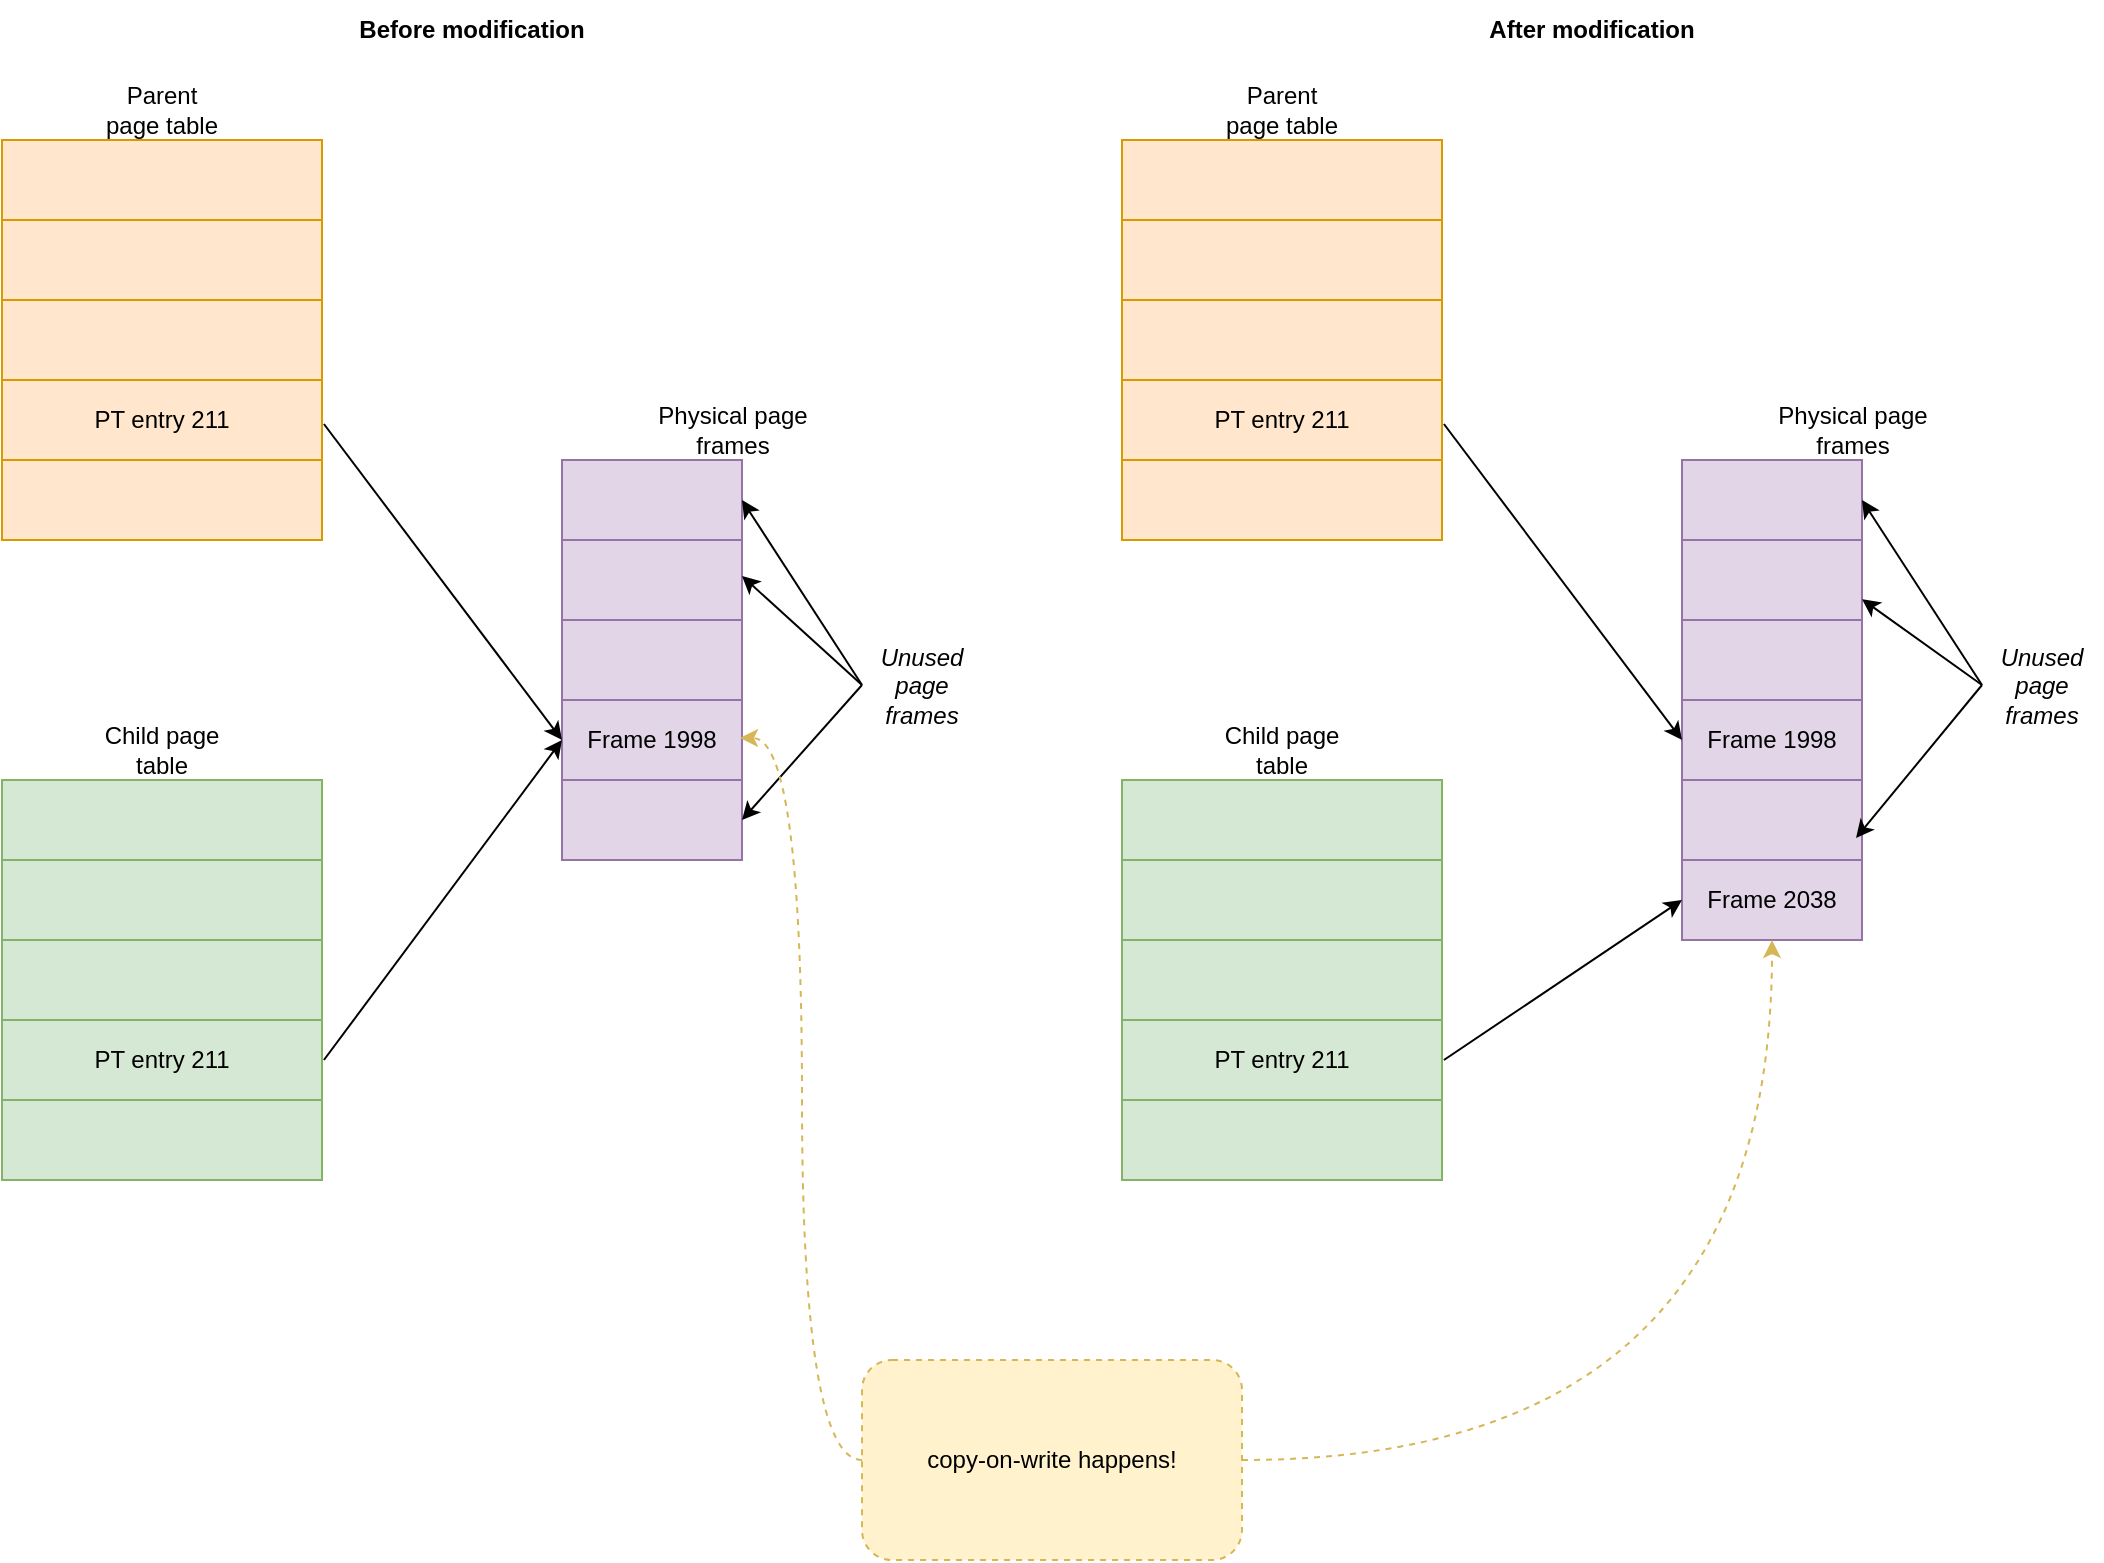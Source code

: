 <mxfile version="26.2.14">
  <diagram name="Page-1" id="RjNoj4WqriDsWquUkHgH">
    <mxGraphModel dx="1356" dy="763" grid="1" gridSize="10" guides="1" tooltips="1" connect="1" arrows="1" fold="1" page="1" pageScale="1" pageWidth="850" pageHeight="1100" math="0" shadow="0">
      <root>
        <mxCell id="0" />
        <mxCell id="1" parent="0" />
        <mxCell id="ZHRiyKU-RDJAzfcE0JTG-2" value="" style="shape=table;startSize=0;container=1;collapsible=0;childLayout=tableLayout;fillColor=#ffe6cc;strokeColor=#d79b00;" vertex="1" parent="1">
          <mxGeometry x="40" y="120" width="160" height="200" as="geometry" />
        </mxCell>
        <mxCell id="ZHRiyKU-RDJAzfcE0JTG-3" value="" style="shape=tableRow;horizontal=0;startSize=0;swimlaneHead=0;swimlaneBody=0;strokeColor=inherit;top=0;left=0;bottom=0;right=0;collapsible=0;dropTarget=0;fillColor=none;points=[[0,0.5],[1,0.5]];portConstraint=eastwest;" vertex="1" parent="ZHRiyKU-RDJAzfcE0JTG-2">
          <mxGeometry width="160" height="40" as="geometry" />
        </mxCell>
        <mxCell id="ZHRiyKU-RDJAzfcE0JTG-4" value="" style="shape=partialRectangle;html=1;whiteSpace=wrap;connectable=0;strokeColor=inherit;overflow=hidden;fillColor=none;top=0;left=0;bottom=0;right=0;pointerEvents=1;" vertex="1" parent="ZHRiyKU-RDJAzfcE0JTG-3">
          <mxGeometry width="160" height="40" as="geometry">
            <mxRectangle width="160" height="40" as="alternateBounds" />
          </mxGeometry>
        </mxCell>
        <mxCell id="ZHRiyKU-RDJAzfcE0JTG-5" value="" style="shape=tableRow;horizontal=0;startSize=0;swimlaneHead=0;swimlaneBody=0;strokeColor=inherit;top=0;left=0;bottom=0;right=0;collapsible=0;dropTarget=0;fillColor=none;points=[[0,0.5],[1,0.5]];portConstraint=eastwest;" vertex="1" parent="ZHRiyKU-RDJAzfcE0JTG-2">
          <mxGeometry y="40" width="160" height="40" as="geometry" />
        </mxCell>
        <mxCell id="ZHRiyKU-RDJAzfcE0JTG-6" value="" style="shape=partialRectangle;html=1;whiteSpace=wrap;connectable=0;strokeColor=inherit;overflow=hidden;fillColor=none;top=0;left=0;bottom=0;right=0;pointerEvents=1;" vertex="1" parent="ZHRiyKU-RDJAzfcE0JTG-5">
          <mxGeometry width="160" height="40" as="geometry">
            <mxRectangle width="160" height="40" as="alternateBounds" />
          </mxGeometry>
        </mxCell>
        <mxCell id="ZHRiyKU-RDJAzfcE0JTG-7" value="" style="shape=tableRow;horizontal=0;startSize=0;swimlaneHead=0;swimlaneBody=0;strokeColor=inherit;top=0;left=0;bottom=0;right=0;collapsible=0;dropTarget=0;fillColor=none;points=[[0,0.5],[1,0.5]];portConstraint=eastwest;" vertex="1" parent="ZHRiyKU-RDJAzfcE0JTG-2">
          <mxGeometry y="80" width="160" height="40" as="geometry" />
        </mxCell>
        <mxCell id="ZHRiyKU-RDJAzfcE0JTG-8" value="" style="shape=partialRectangle;html=1;whiteSpace=wrap;connectable=0;strokeColor=inherit;overflow=hidden;fillColor=none;top=0;left=0;bottom=0;right=0;pointerEvents=1;" vertex="1" parent="ZHRiyKU-RDJAzfcE0JTG-7">
          <mxGeometry width="160" height="40" as="geometry">
            <mxRectangle width="160" height="40" as="alternateBounds" />
          </mxGeometry>
        </mxCell>
        <mxCell id="ZHRiyKU-RDJAzfcE0JTG-9" value="" style="shape=tableRow;horizontal=0;startSize=0;swimlaneHead=0;swimlaneBody=0;strokeColor=inherit;top=0;left=0;bottom=0;right=0;collapsible=0;dropTarget=0;fillColor=none;points=[[0,0.5],[1,0.5]];portConstraint=eastwest;" vertex="1" parent="ZHRiyKU-RDJAzfcE0JTG-2">
          <mxGeometry y="120" width="160" height="40" as="geometry" />
        </mxCell>
        <mxCell id="ZHRiyKU-RDJAzfcE0JTG-10" value="PT entry 211" style="shape=partialRectangle;html=1;whiteSpace=wrap;connectable=0;strokeColor=inherit;overflow=hidden;fillColor=none;top=0;left=0;bottom=0;right=0;pointerEvents=1;" vertex="1" parent="ZHRiyKU-RDJAzfcE0JTG-9">
          <mxGeometry width="160" height="40" as="geometry">
            <mxRectangle width="160" height="40" as="alternateBounds" />
          </mxGeometry>
        </mxCell>
        <mxCell id="ZHRiyKU-RDJAzfcE0JTG-11" value="" style="shape=tableRow;horizontal=0;startSize=0;swimlaneHead=0;swimlaneBody=0;strokeColor=inherit;top=0;left=0;bottom=0;right=0;collapsible=0;dropTarget=0;fillColor=none;points=[[0,0.5],[1,0.5]];portConstraint=eastwest;" vertex="1" parent="ZHRiyKU-RDJAzfcE0JTG-2">
          <mxGeometry y="160" width="160" height="40" as="geometry" />
        </mxCell>
        <mxCell id="ZHRiyKU-RDJAzfcE0JTG-12" value="" style="shape=partialRectangle;html=1;whiteSpace=wrap;connectable=0;strokeColor=inherit;overflow=hidden;fillColor=none;top=0;left=0;bottom=0;right=0;pointerEvents=1;" vertex="1" parent="ZHRiyKU-RDJAzfcE0JTG-11">
          <mxGeometry width="160" height="40" as="geometry">
            <mxRectangle width="160" height="40" as="alternateBounds" />
          </mxGeometry>
        </mxCell>
        <mxCell id="ZHRiyKU-RDJAzfcE0JTG-13" value="Parent page table" style="text;html=1;align=center;verticalAlign=middle;whiteSpace=wrap;rounded=0;" vertex="1" parent="1">
          <mxGeometry x="90" y="90" width="60" height="30" as="geometry" />
        </mxCell>
        <mxCell id="ZHRiyKU-RDJAzfcE0JTG-14" value="" style="shape=table;startSize=0;container=1;collapsible=0;childLayout=tableLayout;fillColor=#d5e8d4;strokeColor=#82b366;" vertex="1" parent="1">
          <mxGeometry x="40" y="440" width="160" height="200" as="geometry" />
        </mxCell>
        <mxCell id="ZHRiyKU-RDJAzfcE0JTG-15" value="" style="shape=tableRow;horizontal=0;startSize=0;swimlaneHead=0;swimlaneBody=0;strokeColor=inherit;top=0;left=0;bottom=0;right=0;collapsible=0;dropTarget=0;fillColor=none;points=[[0,0.5],[1,0.5]];portConstraint=eastwest;" vertex="1" parent="ZHRiyKU-RDJAzfcE0JTG-14">
          <mxGeometry width="160" height="40" as="geometry" />
        </mxCell>
        <mxCell id="ZHRiyKU-RDJAzfcE0JTG-16" value="" style="shape=partialRectangle;html=1;whiteSpace=wrap;connectable=0;strokeColor=inherit;overflow=hidden;fillColor=none;top=0;left=0;bottom=0;right=0;pointerEvents=1;" vertex="1" parent="ZHRiyKU-RDJAzfcE0JTG-15">
          <mxGeometry width="160" height="40" as="geometry">
            <mxRectangle width="160" height="40" as="alternateBounds" />
          </mxGeometry>
        </mxCell>
        <mxCell id="ZHRiyKU-RDJAzfcE0JTG-17" value="" style="shape=tableRow;horizontal=0;startSize=0;swimlaneHead=0;swimlaneBody=0;strokeColor=inherit;top=0;left=0;bottom=0;right=0;collapsible=0;dropTarget=0;fillColor=none;points=[[0,0.5],[1,0.5]];portConstraint=eastwest;" vertex="1" parent="ZHRiyKU-RDJAzfcE0JTG-14">
          <mxGeometry y="40" width="160" height="40" as="geometry" />
        </mxCell>
        <mxCell id="ZHRiyKU-RDJAzfcE0JTG-18" value="" style="shape=partialRectangle;html=1;whiteSpace=wrap;connectable=0;strokeColor=inherit;overflow=hidden;fillColor=none;top=0;left=0;bottom=0;right=0;pointerEvents=1;" vertex="1" parent="ZHRiyKU-RDJAzfcE0JTG-17">
          <mxGeometry width="160" height="40" as="geometry">
            <mxRectangle width="160" height="40" as="alternateBounds" />
          </mxGeometry>
        </mxCell>
        <mxCell id="ZHRiyKU-RDJAzfcE0JTG-19" value="" style="shape=tableRow;horizontal=0;startSize=0;swimlaneHead=0;swimlaneBody=0;strokeColor=inherit;top=0;left=0;bottom=0;right=0;collapsible=0;dropTarget=0;fillColor=none;points=[[0,0.5],[1,0.5]];portConstraint=eastwest;" vertex="1" parent="ZHRiyKU-RDJAzfcE0JTG-14">
          <mxGeometry y="80" width="160" height="40" as="geometry" />
        </mxCell>
        <mxCell id="ZHRiyKU-RDJAzfcE0JTG-20" value="" style="shape=partialRectangle;html=1;whiteSpace=wrap;connectable=0;strokeColor=inherit;overflow=hidden;fillColor=none;top=0;left=0;bottom=0;right=0;pointerEvents=1;" vertex="1" parent="ZHRiyKU-RDJAzfcE0JTG-19">
          <mxGeometry width="160" height="40" as="geometry">
            <mxRectangle width="160" height="40" as="alternateBounds" />
          </mxGeometry>
        </mxCell>
        <mxCell id="ZHRiyKU-RDJAzfcE0JTG-21" value="" style="shape=tableRow;horizontal=0;startSize=0;swimlaneHead=0;swimlaneBody=0;strokeColor=inherit;top=0;left=0;bottom=0;right=0;collapsible=0;dropTarget=0;fillColor=none;points=[[0,0.5],[1,0.5]];portConstraint=eastwest;" vertex="1" parent="ZHRiyKU-RDJAzfcE0JTG-14">
          <mxGeometry y="120" width="160" height="40" as="geometry" />
        </mxCell>
        <mxCell id="ZHRiyKU-RDJAzfcE0JTG-22" value="PT entry 211" style="shape=partialRectangle;html=1;whiteSpace=wrap;connectable=0;strokeColor=inherit;overflow=hidden;fillColor=none;top=0;left=0;bottom=0;right=0;pointerEvents=1;" vertex="1" parent="ZHRiyKU-RDJAzfcE0JTG-21">
          <mxGeometry width="160" height="40" as="geometry">
            <mxRectangle width="160" height="40" as="alternateBounds" />
          </mxGeometry>
        </mxCell>
        <mxCell id="ZHRiyKU-RDJAzfcE0JTG-23" value="" style="shape=tableRow;horizontal=0;startSize=0;swimlaneHead=0;swimlaneBody=0;strokeColor=inherit;top=0;left=0;bottom=0;right=0;collapsible=0;dropTarget=0;fillColor=none;points=[[0,0.5],[1,0.5]];portConstraint=eastwest;" vertex="1" parent="ZHRiyKU-RDJAzfcE0JTG-14">
          <mxGeometry y="160" width="160" height="40" as="geometry" />
        </mxCell>
        <mxCell id="ZHRiyKU-RDJAzfcE0JTG-24" value="" style="shape=partialRectangle;html=1;whiteSpace=wrap;connectable=0;strokeColor=inherit;overflow=hidden;fillColor=none;top=0;left=0;bottom=0;right=0;pointerEvents=1;" vertex="1" parent="ZHRiyKU-RDJAzfcE0JTG-23">
          <mxGeometry width="160" height="40" as="geometry">
            <mxRectangle width="160" height="40" as="alternateBounds" />
          </mxGeometry>
        </mxCell>
        <mxCell id="ZHRiyKU-RDJAzfcE0JTG-25" value="Child page table" style="text;html=1;align=center;verticalAlign=middle;whiteSpace=wrap;rounded=0;" vertex="1" parent="1">
          <mxGeometry x="90" y="410" width="60" height="30" as="geometry" />
        </mxCell>
        <mxCell id="ZHRiyKU-RDJAzfcE0JTG-26" value="" style="shape=table;startSize=0;container=1;collapsible=0;childLayout=tableLayout;fillColor=#e1d5e7;strokeColor=#9673a6;" vertex="1" parent="1">
          <mxGeometry x="320" y="280" width="90" height="200" as="geometry" />
        </mxCell>
        <mxCell id="ZHRiyKU-RDJAzfcE0JTG-27" value="" style="shape=tableRow;horizontal=0;startSize=0;swimlaneHead=0;swimlaneBody=0;strokeColor=inherit;top=0;left=0;bottom=0;right=0;collapsible=0;dropTarget=0;fillColor=none;points=[[0,0.5],[1,0.5]];portConstraint=eastwest;" vertex="1" parent="ZHRiyKU-RDJAzfcE0JTG-26">
          <mxGeometry width="90" height="40" as="geometry" />
        </mxCell>
        <mxCell id="ZHRiyKU-RDJAzfcE0JTG-28" value="" style="shape=partialRectangle;html=1;whiteSpace=wrap;connectable=0;strokeColor=inherit;overflow=hidden;fillColor=none;top=0;left=0;bottom=0;right=0;pointerEvents=1;" vertex="1" parent="ZHRiyKU-RDJAzfcE0JTG-27">
          <mxGeometry width="90" height="40" as="geometry">
            <mxRectangle width="90" height="40" as="alternateBounds" />
          </mxGeometry>
        </mxCell>
        <mxCell id="ZHRiyKU-RDJAzfcE0JTG-29" value="" style="shape=tableRow;horizontal=0;startSize=0;swimlaneHead=0;swimlaneBody=0;strokeColor=inherit;top=0;left=0;bottom=0;right=0;collapsible=0;dropTarget=0;fillColor=none;points=[[0,0.5],[1,0.5]];portConstraint=eastwest;" vertex="1" parent="ZHRiyKU-RDJAzfcE0JTG-26">
          <mxGeometry y="40" width="90" height="40" as="geometry" />
        </mxCell>
        <mxCell id="ZHRiyKU-RDJAzfcE0JTG-30" value="" style="shape=partialRectangle;html=1;whiteSpace=wrap;connectable=0;strokeColor=inherit;overflow=hidden;fillColor=none;top=0;left=0;bottom=0;right=0;pointerEvents=1;" vertex="1" parent="ZHRiyKU-RDJAzfcE0JTG-29">
          <mxGeometry width="90" height="40" as="geometry">
            <mxRectangle width="90" height="40" as="alternateBounds" />
          </mxGeometry>
        </mxCell>
        <mxCell id="ZHRiyKU-RDJAzfcE0JTG-31" value="" style="shape=tableRow;horizontal=0;startSize=0;swimlaneHead=0;swimlaneBody=0;strokeColor=inherit;top=0;left=0;bottom=0;right=0;collapsible=0;dropTarget=0;fillColor=none;points=[[0,0.5],[1,0.5]];portConstraint=eastwest;" vertex="1" parent="ZHRiyKU-RDJAzfcE0JTG-26">
          <mxGeometry y="80" width="90" height="40" as="geometry" />
        </mxCell>
        <mxCell id="ZHRiyKU-RDJAzfcE0JTG-32" value="" style="shape=partialRectangle;html=1;whiteSpace=wrap;connectable=0;strokeColor=inherit;overflow=hidden;fillColor=none;top=0;left=0;bottom=0;right=0;pointerEvents=1;" vertex="1" parent="ZHRiyKU-RDJAzfcE0JTG-31">
          <mxGeometry width="90" height="40" as="geometry">
            <mxRectangle width="90" height="40" as="alternateBounds" />
          </mxGeometry>
        </mxCell>
        <mxCell id="ZHRiyKU-RDJAzfcE0JTG-33" value="" style="shape=tableRow;horizontal=0;startSize=0;swimlaneHead=0;swimlaneBody=0;strokeColor=inherit;top=0;left=0;bottom=0;right=0;collapsible=0;dropTarget=0;fillColor=none;points=[[0,0.5],[1,0.5]];portConstraint=eastwest;" vertex="1" parent="ZHRiyKU-RDJAzfcE0JTG-26">
          <mxGeometry y="120" width="90" height="40" as="geometry" />
        </mxCell>
        <mxCell id="ZHRiyKU-RDJAzfcE0JTG-34" value="Frame 1998" style="shape=partialRectangle;html=1;whiteSpace=wrap;connectable=0;strokeColor=inherit;overflow=hidden;fillColor=none;top=0;left=0;bottom=0;right=0;pointerEvents=1;" vertex="1" parent="ZHRiyKU-RDJAzfcE0JTG-33">
          <mxGeometry width="90" height="40" as="geometry">
            <mxRectangle width="90" height="40" as="alternateBounds" />
          </mxGeometry>
        </mxCell>
        <mxCell id="ZHRiyKU-RDJAzfcE0JTG-35" value="" style="shape=tableRow;horizontal=0;startSize=0;swimlaneHead=0;swimlaneBody=0;strokeColor=inherit;top=0;left=0;bottom=0;right=0;collapsible=0;dropTarget=0;fillColor=none;points=[[0,0.5],[1,0.5]];portConstraint=eastwest;" vertex="1" parent="ZHRiyKU-RDJAzfcE0JTG-26">
          <mxGeometry y="160" width="90" height="40" as="geometry" />
        </mxCell>
        <mxCell id="ZHRiyKU-RDJAzfcE0JTG-36" value="" style="shape=partialRectangle;html=1;whiteSpace=wrap;connectable=0;strokeColor=inherit;overflow=hidden;fillColor=none;top=0;left=0;bottom=0;right=0;pointerEvents=1;" vertex="1" parent="ZHRiyKU-RDJAzfcE0JTG-35">
          <mxGeometry width="90" height="40" as="geometry">
            <mxRectangle width="90" height="40" as="alternateBounds" />
          </mxGeometry>
        </mxCell>
        <mxCell id="ZHRiyKU-RDJAzfcE0JTG-37" value="" style="endArrow=classic;html=1;rounded=0;exitX=1.006;exitY=0.71;exitDx=0;exitDy=0;exitPerimeter=0;entryX=0;entryY=0.5;entryDx=0;entryDy=0;" edge="1" parent="1" source="ZHRiyKU-RDJAzfcE0JTG-2" target="ZHRiyKU-RDJAzfcE0JTG-33">
          <mxGeometry width="50" height="50" relative="1" as="geometry">
            <mxPoint x="250" y="420" as="sourcePoint" />
            <mxPoint x="300" y="370" as="targetPoint" />
          </mxGeometry>
        </mxCell>
        <mxCell id="ZHRiyKU-RDJAzfcE0JTG-38" value="" style="endArrow=classic;html=1;rounded=0;exitX=1.006;exitY=0.7;exitDx=0;exitDy=0;exitPerimeter=0;entryX=0;entryY=0.5;entryDx=0;entryDy=0;" edge="1" parent="1" source="ZHRiyKU-RDJAzfcE0JTG-14" target="ZHRiyKU-RDJAzfcE0JTG-33">
          <mxGeometry width="50" height="50" relative="1" as="geometry">
            <mxPoint x="250" y="420" as="sourcePoint" />
            <mxPoint x="360" y="420" as="targetPoint" />
          </mxGeometry>
        </mxCell>
        <mxCell id="ZHRiyKU-RDJAzfcE0JTG-39" value="Physical page frames" style="text;html=1;align=center;verticalAlign=middle;whiteSpace=wrap;rounded=0;" vertex="1" parent="1">
          <mxGeometry x="357.5" y="250" width="95" height="30" as="geometry" />
        </mxCell>
        <mxCell id="ZHRiyKU-RDJAzfcE0JTG-40" value="&lt;b&gt;Before modification&lt;/b&gt;" style="text;html=1;align=center;verticalAlign=middle;whiteSpace=wrap;rounded=0;" vertex="1" parent="1">
          <mxGeometry x="210" y="50" width="130" height="30" as="geometry" />
        </mxCell>
        <mxCell id="ZHRiyKU-RDJAzfcE0JTG-41" value="&lt;i&gt;Unused page frames&lt;/i&gt;" style="text;html=1;align=center;verticalAlign=middle;whiteSpace=wrap;rounded=0;" vertex="1" parent="1">
          <mxGeometry x="470" y="365" width="60" height="55" as="geometry" />
        </mxCell>
        <mxCell id="ZHRiyKU-RDJAzfcE0JTG-42" value="" style="endArrow=classic;html=1;rounded=0;entryX=1;entryY=0.5;entryDx=0;entryDy=0;exitX=0;exitY=0.5;exitDx=0;exitDy=0;" edge="1" parent="1" source="ZHRiyKU-RDJAzfcE0JTG-41" target="ZHRiyKU-RDJAzfcE0JTG-27">
          <mxGeometry width="50" height="50" relative="1" as="geometry">
            <mxPoint x="250" y="420" as="sourcePoint" />
            <mxPoint x="300" y="370" as="targetPoint" />
          </mxGeometry>
        </mxCell>
        <mxCell id="ZHRiyKU-RDJAzfcE0JTG-43" value="" style="endArrow=classic;html=1;rounded=0;entryX=1;entryY=0.29;entryDx=0;entryDy=0;exitX=0;exitY=0.5;exitDx=0;exitDy=0;entryPerimeter=0;" edge="1" parent="1" source="ZHRiyKU-RDJAzfcE0JTG-41" target="ZHRiyKU-RDJAzfcE0JTG-26">
          <mxGeometry width="50" height="50" relative="1" as="geometry">
            <mxPoint x="480" y="403" as="sourcePoint" />
            <mxPoint x="420" y="310" as="targetPoint" />
          </mxGeometry>
        </mxCell>
        <mxCell id="ZHRiyKU-RDJAzfcE0JTG-44" value="" style="endArrow=classic;html=1;rounded=0;entryX=1;entryY=0.9;entryDx=0;entryDy=0;exitX=0;exitY=0.5;exitDx=0;exitDy=0;entryPerimeter=0;" edge="1" parent="1" source="ZHRiyKU-RDJAzfcE0JTG-41" target="ZHRiyKU-RDJAzfcE0JTG-26">
          <mxGeometry width="50" height="50" relative="1" as="geometry">
            <mxPoint x="490" y="413" as="sourcePoint" />
            <mxPoint x="430" y="320" as="targetPoint" />
          </mxGeometry>
        </mxCell>
        <mxCell id="ZHRiyKU-RDJAzfcE0JTG-45" value="" style="shape=table;startSize=0;container=1;collapsible=0;childLayout=tableLayout;fillColor=#ffe6cc;strokeColor=#d79b00;" vertex="1" parent="1">
          <mxGeometry x="600" y="120" width="160" height="200" as="geometry" />
        </mxCell>
        <mxCell id="ZHRiyKU-RDJAzfcE0JTG-46" value="" style="shape=tableRow;horizontal=0;startSize=0;swimlaneHead=0;swimlaneBody=0;strokeColor=inherit;top=0;left=0;bottom=0;right=0;collapsible=0;dropTarget=0;fillColor=none;points=[[0,0.5],[1,0.5]];portConstraint=eastwest;" vertex="1" parent="ZHRiyKU-RDJAzfcE0JTG-45">
          <mxGeometry width="160" height="40" as="geometry" />
        </mxCell>
        <mxCell id="ZHRiyKU-RDJAzfcE0JTG-47" value="" style="shape=partialRectangle;html=1;whiteSpace=wrap;connectable=0;strokeColor=inherit;overflow=hidden;fillColor=none;top=0;left=0;bottom=0;right=0;pointerEvents=1;" vertex="1" parent="ZHRiyKU-RDJAzfcE0JTG-46">
          <mxGeometry width="160" height="40" as="geometry">
            <mxRectangle width="160" height="40" as="alternateBounds" />
          </mxGeometry>
        </mxCell>
        <mxCell id="ZHRiyKU-RDJAzfcE0JTG-48" value="" style="shape=tableRow;horizontal=0;startSize=0;swimlaneHead=0;swimlaneBody=0;strokeColor=inherit;top=0;left=0;bottom=0;right=0;collapsible=0;dropTarget=0;fillColor=none;points=[[0,0.5],[1,0.5]];portConstraint=eastwest;" vertex="1" parent="ZHRiyKU-RDJAzfcE0JTG-45">
          <mxGeometry y="40" width="160" height="40" as="geometry" />
        </mxCell>
        <mxCell id="ZHRiyKU-RDJAzfcE0JTG-49" value="" style="shape=partialRectangle;html=1;whiteSpace=wrap;connectable=0;strokeColor=inherit;overflow=hidden;fillColor=none;top=0;left=0;bottom=0;right=0;pointerEvents=1;" vertex="1" parent="ZHRiyKU-RDJAzfcE0JTG-48">
          <mxGeometry width="160" height="40" as="geometry">
            <mxRectangle width="160" height="40" as="alternateBounds" />
          </mxGeometry>
        </mxCell>
        <mxCell id="ZHRiyKU-RDJAzfcE0JTG-50" value="" style="shape=tableRow;horizontal=0;startSize=0;swimlaneHead=0;swimlaneBody=0;strokeColor=inherit;top=0;left=0;bottom=0;right=0;collapsible=0;dropTarget=0;fillColor=none;points=[[0,0.5],[1,0.5]];portConstraint=eastwest;" vertex="1" parent="ZHRiyKU-RDJAzfcE0JTG-45">
          <mxGeometry y="80" width="160" height="40" as="geometry" />
        </mxCell>
        <mxCell id="ZHRiyKU-RDJAzfcE0JTG-51" value="" style="shape=partialRectangle;html=1;whiteSpace=wrap;connectable=0;strokeColor=inherit;overflow=hidden;fillColor=none;top=0;left=0;bottom=0;right=0;pointerEvents=1;" vertex="1" parent="ZHRiyKU-RDJAzfcE0JTG-50">
          <mxGeometry width="160" height="40" as="geometry">
            <mxRectangle width="160" height="40" as="alternateBounds" />
          </mxGeometry>
        </mxCell>
        <mxCell id="ZHRiyKU-RDJAzfcE0JTG-52" value="" style="shape=tableRow;horizontal=0;startSize=0;swimlaneHead=0;swimlaneBody=0;strokeColor=inherit;top=0;left=0;bottom=0;right=0;collapsible=0;dropTarget=0;fillColor=none;points=[[0,0.5],[1,0.5]];portConstraint=eastwest;" vertex="1" parent="ZHRiyKU-RDJAzfcE0JTG-45">
          <mxGeometry y="120" width="160" height="40" as="geometry" />
        </mxCell>
        <mxCell id="ZHRiyKU-RDJAzfcE0JTG-53" value="PT entry 211" style="shape=partialRectangle;html=1;whiteSpace=wrap;connectable=0;strokeColor=inherit;overflow=hidden;fillColor=none;top=0;left=0;bottom=0;right=0;pointerEvents=1;" vertex="1" parent="ZHRiyKU-RDJAzfcE0JTG-52">
          <mxGeometry width="160" height="40" as="geometry">
            <mxRectangle width="160" height="40" as="alternateBounds" />
          </mxGeometry>
        </mxCell>
        <mxCell id="ZHRiyKU-RDJAzfcE0JTG-54" value="" style="shape=tableRow;horizontal=0;startSize=0;swimlaneHead=0;swimlaneBody=0;strokeColor=inherit;top=0;left=0;bottom=0;right=0;collapsible=0;dropTarget=0;fillColor=none;points=[[0,0.5],[1,0.5]];portConstraint=eastwest;" vertex="1" parent="ZHRiyKU-RDJAzfcE0JTG-45">
          <mxGeometry y="160" width="160" height="40" as="geometry" />
        </mxCell>
        <mxCell id="ZHRiyKU-RDJAzfcE0JTG-55" value="" style="shape=partialRectangle;html=1;whiteSpace=wrap;connectable=0;strokeColor=inherit;overflow=hidden;fillColor=none;top=0;left=0;bottom=0;right=0;pointerEvents=1;" vertex="1" parent="ZHRiyKU-RDJAzfcE0JTG-54">
          <mxGeometry width="160" height="40" as="geometry">
            <mxRectangle width="160" height="40" as="alternateBounds" />
          </mxGeometry>
        </mxCell>
        <mxCell id="ZHRiyKU-RDJAzfcE0JTG-56" value="Parent page table" style="text;html=1;align=center;verticalAlign=middle;whiteSpace=wrap;rounded=0;" vertex="1" parent="1">
          <mxGeometry x="650" y="90" width="60" height="30" as="geometry" />
        </mxCell>
        <mxCell id="ZHRiyKU-RDJAzfcE0JTG-57" value="" style="shape=table;startSize=0;container=1;collapsible=0;childLayout=tableLayout;fillColor=#d5e8d4;strokeColor=#82b366;" vertex="1" parent="1">
          <mxGeometry x="600" y="440" width="160" height="200" as="geometry" />
        </mxCell>
        <mxCell id="ZHRiyKU-RDJAzfcE0JTG-58" value="" style="shape=tableRow;horizontal=0;startSize=0;swimlaneHead=0;swimlaneBody=0;strokeColor=inherit;top=0;left=0;bottom=0;right=0;collapsible=0;dropTarget=0;fillColor=none;points=[[0,0.5],[1,0.5]];portConstraint=eastwest;" vertex="1" parent="ZHRiyKU-RDJAzfcE0JTG-57">
          <mxGeometry width="160" height="40" as="geometry" />
        </mxCell>
        <mxCell id="ZHRiyKU-RDJAzfcE0JTG-59" value="" style="shape=partialRectangle;html=1;whiteSpace=wrap;connectable=0;strokeColor=inherit;overflow=hidden;fillColor=none;top=0;left=0;bottom=0;right=0;pointerEvents=1;" vertex="1" parent="ZHRiyKU-RDJAzfcE0JTG-58">
          <mxGeometry width="160" height="40" as="geometry">
            <mxRectangle width="160" height="40" as="alternateBounds" />
          </mxGeometry>
        </mxCell>
        <mxCell id="ZHRiyKU-RDJAzfcE0JTG-60" value="" style="shape=tableRow;horizontal=0;startSize=0;swimlaneHead=0;swimlaneBody=0;strokeColor=inherit;top=0;left=0;bottom=0;right=0;collapsible=0;dropTarget=0;fillColor=none;points=[[0,0.5],[1,0.5]];portConstraint=eastwest;" vertex="1" parent="ZHRiyKU-RDJAzfcE0JTG-57">
          <mxGeometry y="40" width="160" height="40" as="geometry" />
        </mxCell>
        <mxCell id="ZHRiyKU-RDJAzfcE0JTG-61" value="" style="shape=partialRectangle;html=1;whiteSpace=wrap;connectable=0;strokeColor=inherit;overflow=hidden;fillColor=none;top=0;left=0;bottom=0;right=0;pointerEvents=1;" vertex="1" parent="ZHRiyKU-RDJAzfcE0JTG-60">
          <mxGeometry width="160" height="40" as="geometry">
            <mxRectangle width="160" height="40" as="alternateBounds" />
          </mxGeometry>
        </mxCell>
        <mxCell id="ZHRiyKU-RDJAzfcE0JTG-62" value="" style="shape=tableRow;horizontal=0;startSize=0;swimlaneHead=0;swimlaneBody=0;strokeColor=inherit;top=0;left=0;bottom=0;right=0;collapsible=0;dropTarget=0;fillColor=none;points=[[0,0.5],[1,0.5]];portConstraint=eastwest;" vertex="1" parent="ZHRiyKU-RDJAzfcE0JTG-57">
          <mxGeometry y="80" width="160" height="40" as="geometry" />
        </mxCell>
        <mxCell id="ZHRiyKU-RDJAzfcE0JTG-63" value="" style="shape=partialRectangle;html=1;whiteSpace=wrap;connectable=0;strokeColor=inherit;overflow=hidden;fillColor=none;top=0;left=0;bottom=0;right=0;pointerEvents=1;" vertex="1" parent="ZHRiyKU-RDJAzfcE0JTG-62">
          <mxGeometry width="160" height="40" as="geometry">
            <mxRectangle width="160" height="40" as="alternateBounds" />
          </mxGeometry>
        </mxCell>
        <mxCell id="ZHRiyKU-RDJAzfcE0JTG-64" value="" style="shape=tableRow;horizontal=0;startSize=0;swimlaneHead=0;swimlaneBody=0;strokeColor=inherit;top=0;left=0;bottom=0;right=0;collapsible=0;dropTarget=0;fillColor=none;points=[[0,0.5],[1,0.5]];portConstraint=eastwest;" vertex="1" parent="ZHRiyKU-RDJAzfcE0JTG-57">
          <mxGeometry y="120" width="160" height="40" as="geometry" />
        </mxCell>
        <mxCell id="ZHRiyKU-RDJAzfcE0JTG-65" value="PT entry 211" style="shape=partialRectangle;html=1;whiteSpace=wrap;connectable=0;strokeColor=inherit;overflow=hidden;fillColor=none;top=0;left=0;bottom=0;right=0;pointerEvents=1;" vertex="1" parent="ZHRiyKU-RDJAzfcE0JTG-64">
          <mxGeometry width="160" height="40" as="geometry">
            <mxRectangle width="160" height="40" as="alternateBounds" />
          </mxGeometry>
        </mxCell>
        <mxCell id="ZHRiyKU-RDJAzfcE0JTG-66" value="" style="shape=tableRow;horizontal=0;startSize=0;swimlaneHead=0;swimlaneBody=0;strokeColor=inherit;top=0;left=0;bottom=0;right=0;collapsible=0;dropTarget=0;fillColor=none;points=[[0,0.5],[1,0.5]];portConstraint=eastwest;" vertex="1" parent="ZHRiyKU-RDJAzfcE0JTG-57">
          <mxGeometry y="160" width="160" height="40" as="geometry" />
        </mxCell>
        <mxCell id="ZHRiyKU-RDJAzfcE0JTG-67" value="" style="shape=partialRectangle;html=1;whiteSpace=wrap;connectable=0;strokeColor=inherit;overflow=hidden;fillColor=none;top=0;left=0;bottom=0;right=0;pointerEvents=1;" vertex="1" parent="ZHRiyKU-RDJAzfcE0JTG-66">
          <mxGeometry width="160" height="40" as="geometry">
            <mxRectangle width="160" height="40" as="alternateBounds" />
          </mxGeometry>
        </mxCell>
        <mxCell id="ZHRiyKU-RDJAzfcE0JTG-68" value="Child page table" style="text;html=1;align=center;verticalAlign=middle;whiteSpace=wrap;rounded=0;" vertex="1" parent="1">
          <mxGeometry x="650" y="410" width="60" height="30" as="geometry" />
        </mxCell>
        <mxCell id="ZHRiyKU-RDJAzfcE0JTG-69" value="" style="shape=table;startSize=0;container=1;collapsible=0;childLayout=tableLayout;fillColor=#e1d5e7;strokeColor=#9673a6;" vertex="1" parent="1">
          <mxGeometry x="880" y="280" width="90" height="240" as="geometry" />
        </mxCell>
        <mxCell id="ZHRiyKU-RDJAzfcE0JTG-70" value="" style="shape=tableRow;horizontal=0;startSize=0;swimlaneHead=0;swimlaneBody=0;strokeColor=inherit;top=0;left=0;bottom=0;right=0;collapsible=0;dropTarget=0;fillColor=none;points=[[0,0.5],[1,0.5]];portConstraint=eastwest;" vertex="1" parent="ZHRiyKU-RDJAzfcE0JTG-69">
          <mxGeometry width="90" height="40" as="geometry" />
        </mxCell>
        <mxCell id="ZHRiyKU-RDJAzfcE0JTG-71" value="" style="shape=partialRectangle;html=1;whiteSpace=wrap;connectable=0;strokeColor=inherit;overflow=hidden;fillColor=none;top=0;left=0;bottom=0;right=0;pointerEvents=1;" vertex="1" parent="ZHRiyKU-RDJAzfcE0JTG-70">
          <mxGeometry width="90" height="40" as="geometry">
            <mxRectangle width="90" height="40" as="alternateBounds" />
          </mxGeometry>
        </mxCell>
        <mxCell id="ZHRiyKU-RDJAzfcE0JTG-72" value="" style="shape=tableRow;horizontal=0;startSize=0;swimlaneHead=0;swimlaneBody=0;strokeColor=inherit;top=0;left=0;bottom=0;right=0;collapsible=0;dropTarget=0;fillColor=none;points=[[0,0.5],[1,0.5]];portConstraint=eastwest;" vertex="1" parent="ZHRiyKU-RDJAzfcE0JTG-69">
          <mxGeometry y="40" width="90" height="40" as="geometry" />
        </mxCell>
        <mxCell id="ZHRiyKU-RDJAzfcE0JTG-73" value="" style="shape=partialRectangle;html=1;whiteSpace=wrap;connectable=0;strokeColor=inherit;overflow=hidden;fillColor=none;top=0;left=0;bottom=0;right=0;pointerEvents=1;" vertex="1" parent="ZHRiyKU-RDJAzfcE0JTG-72">
          <mxGeometry width="90" height="40" as="geometry">
            <mxRectangle width="90" height="40" as="alternateBounds" />
          </mxGeometry>
        </mxCell>
        <mxCell id="ZHRiyKU-RDJAzfcE0JTG-74" value="" style="shape=tableRow;horizontal=0;startSize=0;swimlaneHead=0;swimlaneBody=0;strokeColor=inherit;top=0;left=0;bottom=0;right=0;collapsible=0;dropTarget=0;fillColor=none;points=[[0,0.5],[1,0.5]];portConstraint=eastwest;" vertex="1" parent="ZHRiyKU-RDJAzfcE0JTG-69">
          <mxGeometry y="80" width="90" height="40" as="geometry" />
        </mxCell>
        <mxCell id="ZHRiyKU-RDJAzfcE0JTG-75" value="" style="shape=partialRectangle;html=1;whiteSpace=wrap;connectable=0;strokeColor=inherit;overflow=hidden;fillColor=none;top=0;left=0;bottom=0;right=0;pointerEvents=1;" vertex="1" parent="ZHRiyKU-RDJAzfcE0JTG-74">
          <mxGeometry width="90" height="40" as="geometry">
            <mxRectangle width="90" height="40" as="alternateBounds" />
          </mxGeometry>
        </mxCell>
        <mxCell id="ZHRiyKU-RDJAzfcE0JTG-76" value="" style="shape=tableRow;horizontal=0;startSize=0;swimlaneHead=0;swimlaneBody=0;strokeColor=inherit;top=0;left=0;bottom=0;right=0;collapsible=0;dropTarget=0;fillColor=none;points=[[0,0.5],[1,0.5]];portConstraint=eastwest;" vertex="1" parent="ZHRiyKU-RDJAzfcE0JTG-69">
          <mxGeometry y="120" width="90" height="40" as="geometry" />
        </mxCell>
        <mxCell id="ZHRiyKU-RDJAzfcE0JTG-77" value="Frame 1998" style="shape=partialRectangle;html=1;whiteSpace=wrap;connectable=0;strokeColor=inherit;overflow=hidden;fillColor=none;top=0;left=0;bottom=0;right=0;pointerEvents=1;" vertex="1" parent="ZHRiyKU-RDJAzfcE0JTG-76">
          <mxGeometry width="90" height="40" as="geometry">
            <mxRectangle width="90" height="40" as="alternateBounds" />
          </mxGeometry>
        </mxCell>
        <mxCell id="ZHRiyKU-RDJAzfcE0JTG-78" value="" style="shape=tableRow;horizontal=0;startSize=0;swimlaneHead=0;swimlaneBody=0;strokeColor=inherit;top=0;left=0;bottom=0;right=0;collapsible=0;dropTarget=0;fillColor=none;points=[[0,0.5],[1,0.5]];portConstraint=eastwest;" vertex="1" parent="ZHRiyKU-RDJAzfcE0JTG-69">
          <mxGeometry y="160" width="90" height="40" as="geometry" />
        </mxCell>
        <mxCell id="ZHRiyKU-RDJAzfcE0JTG-79" value="" style="shape=partialRectangle;html=1;whiteSpace=wrap;connectable=0;strokeColor=inherit;overflow=hidden;fillColor=none;top=0;left=0;bottom=0;right=0;pointerEvents=1;" vertex="1" parent="ZHRiyKU-RDJAzfcE0JTG-78">
          <mxGeometry width="90" height="40" as="geometry">
            <mxRectangle width="90" height="40" as="alternateBounds" />
          </mxGeometry>
        </mxCell>
        <mxCell id="ZHRiyKU-RDJAzfcE0JTG-88" style="shape=tableRow;horizontal=0;startSize=0;swimlaneHead=0;swimlaneBody=0;strokeColor=inherit;top=0;left=0;bottom=0;right=0;collapsible=0;dropTarget=0;fillColor=none;points=[[0,0.5],[1,0.5]];portConstraint=eastwest;" vertex="1" parent="ZHRiyKU-RDJAzfcE0JTG-69">
          <mxGeometry y="200" width="90" height="40" as="geometry" />
        </mxCell>
        <mxCell id="ZHRiyKU-RDJAzfcE0JTG-89" value="Frame 2038" style="shape=partialRectangle;html=1;whiteSpace=wrap;connectable=0;strokeColor=inherit;overflow=hidden;fillColor=none;top=0;left=0;bottom=0;right=0;pointerEvents=1;" vertex="1" parent="ZHRiyKU-RDJAzfcE0JTG-88">
          <mxGeometry width="90" height="40" as="geometry">
            <mxRectangle width="90" height="40" as="alternateBounds" />
          </mxGeometry>
        </mxCell>
        <mxCell id="ZHRiyKU-RDJAzfcE0JTG-80" value="" style="endArrow=classic;html=1;rounded=0;exitX=1.006;exitY=0.71;exitDx=0;exitDy=0;exitPerimeter=0;entryX=0;entryY=0.5;entryDx=0;entryDy=0;" edge="1" parent="1" source="ZHRiyKU-RDJAzfcE0JTG-45" target="ZHRiyKU-RDJAzfcE0JTG-76">
          <mxGeometry width="50" height="50" relative="1" as="geometry">
            <mxPoint x="810" y="420" as="sourcePoint" />
            <mxPoint x="860" y="370" as="targetPoint" />
          </mxGeometry>
        </mxCell>
        <mxCell id="ZHRiyKU-RDJAzfcE0JTG-81" value="" style="endArrow=classic;html=1;rounded=0;exitX=1.006;exitY=0.7;exitDx=0;exitDy=0;exitPerimeter=0;entryX=0;entryY=0.5;entryDx=0;entryDy=0;" edge="1" parent="1" source="ZHRiyKU-RDJAzfcE0JTG-57" target="ZHRiyKU-RDJAzfcE0JTG-88">
          <mxGeometry width="50" height="50" relative="1" as="geometry">
            <mxPoint x="810" y="420" as="sourcePoint" />
            <mxPoint x="920" y="420" as="targetPoint" />
          </mxGeometry>
        </mxCell>
        <mxCell id="ZHRiyKU-RDJAzfcE0JTG-82" value="Physical page frames" style="text;html=1;align=center;verticalAlign=middle;whiteSpace=wrap;rounded=0;" vertex="1" parent="1">
          <mxGeometry x="917.5" y="250" width="95" height="30" as="geometry" />
        </mxCell>
        <mxCell id="ZHRiyKU-RDJAzfcE0JTG-83" value="&lt;b&gt;After modification&lt;/b&gt;" style="text;html=1;align=center;verticalAlign=middle;whiteSpace=wrap;rounded=0;" vertex="1" parent="1">
          <mxGeometry x="770" y="50" width="130" height="30" as="geometry" />
        </mxCell>
        <mxCell id="ZHRiyKU-RDJAzfcE0JTG-84" value="&lt;i&gt;Unused page frames&lt;/i&gt;" style="text;html=1;align=center;verticalAlign=middle;whiteSpace=wrap;rounded=0;" vertex="1" parent="1">
          <mxGeometry x="1030" y="365" width="60" height="55" as="geometry" />
        </mxCell>
        <mxCell id="ZHRiyKU-RDJAzfcE0JTG-85" value="" style="endArrow=classic;html=1;rounded=0;entryX=1;entryY=0.5;entryDx=0;entryDy=0;exitX=0;exitY=0.5;exitDx=0;exitDy=0;" edge="1" parent="1" source="ZHRiyKU-RDJAzfcE0JTG-84" target="ZHRiyKU-RDJAzfcE0JTG-70">
          <mxGeometry width="50" height="50" relative="1" as="geometry">
            <mxPoint x="810" y="420" as="sourcePoint" />
            <mxPoint x="860" y="370" as="targetPoint" />
          </mxGeometry>
        </mxCell>
        <mxCell id="ZHRiyKU-RDJAzfcE0JTG-86" value="" style="endArrow=classic;html=1;rounded=0;entryX=1;entryY=0.29;entryDx=0;entryDy=0;exitX=0;exitY=0.5;exitDx=0;exitDy=0;entryPerimeter=0;" edge="1" parent="1" source="ZHRiyKU-RDJAzfcE0JTG-84" target="ZHRiyKU-RDJAzfcE0JTG-69">
          <mxGeometry width="50" height="50" relative="1" as="geometry">
            <mxPoint x="1040" y="403" as="sourcePoint" />
            <mxPoint x="980" y="310" as="targetPoint" />
          </mxGeometry>
        </mxCell>
        <mxCell id="ZHRiyKU-RDJAzfcE0JTG-87" value="" style="endArrow=classic;html=1;rounded=0;entryX=0.967;entryY=0.725;entryDx=0;entryDy=0;exitX=0;exitY=0.5;exitDx=0;exitDy=0;entryPerimeter=0;" edge="1" parent="1" source="ZHRiyKU-RDJAzfcE0JTG-84" target="ZHRiyKU-RDJAzfcE0JTG-78">
          <mxGeometry width="50" height="50" relative="1" as="geometry">
            <mxPoint x="1050" y="413" as="sourcePoint" />
            <mxPoint x="990" y="320" as="targetPoint" />
          </mxGeometry>
        </mxCell>
        <mxCell id="ZHRiyKU-RDJAzfcE0JTG-92" style="edgeStyle=orthogonalEdgeStyle;rounded=0;orthogonalLoop=1;jettySize=auto;html=1;exitX=1;exitY=0.5;exitDx=0;exitDy=0;entryX=0.5;entryY=1;entryDx=0;entryDy=0;fillColor=#fff2cc;strokeColor=#d6b656;dashed=1;curved=1;" edge="1" parent="1" source="ZHRiyKU-RDJAzfcE0JTG-90" target="ZHRiyKU-RDJAzfcE0JTG-69">
          <mxGeometry relative="1" as="geometry" />
        </mxCell>
        <mxCell id="ZHRiyKU-RDJAzfcE0JTG-90" value="copy-on-write happens!" style="rounded=1;whiteSpace=wrap;html=1;fillColor=#fff2cc;strokeColor=#d6b656;dashed=1;" vertex="1" parent="1">
          <mxGeometry x="470" y="730" width="190" height="100" as="geometry" />
        </mxCell>
        <mxCell id="ZHRiyKU-RDJAzfcE0JTG-91" style="edgeStyle=orthogonalEdgeStyle;rounded=0;orthogonalLoop=1;jettySize=auto;html=1;exitX=0;exitY=0.5;exitDx=0;exitDy=0;entryX=0.989;entryY=0.695;entryDx=0;entryDy=0;entryPerimeter=0;fillColor=#fff2cc;strokeColor=#d6b656;dashed=1;curved=1;" edge="1" parent="1" source="ZHRiyKU-RDJAzfcE0JTG-90" target="ZHRiyKU-RDJAzfcE0JTG-26">
          <mxGeometry relative="1" as="geometry" />
        </mxCell>
      </root>
    </mxGraphModel>
  </diagram>
</mxfile>
